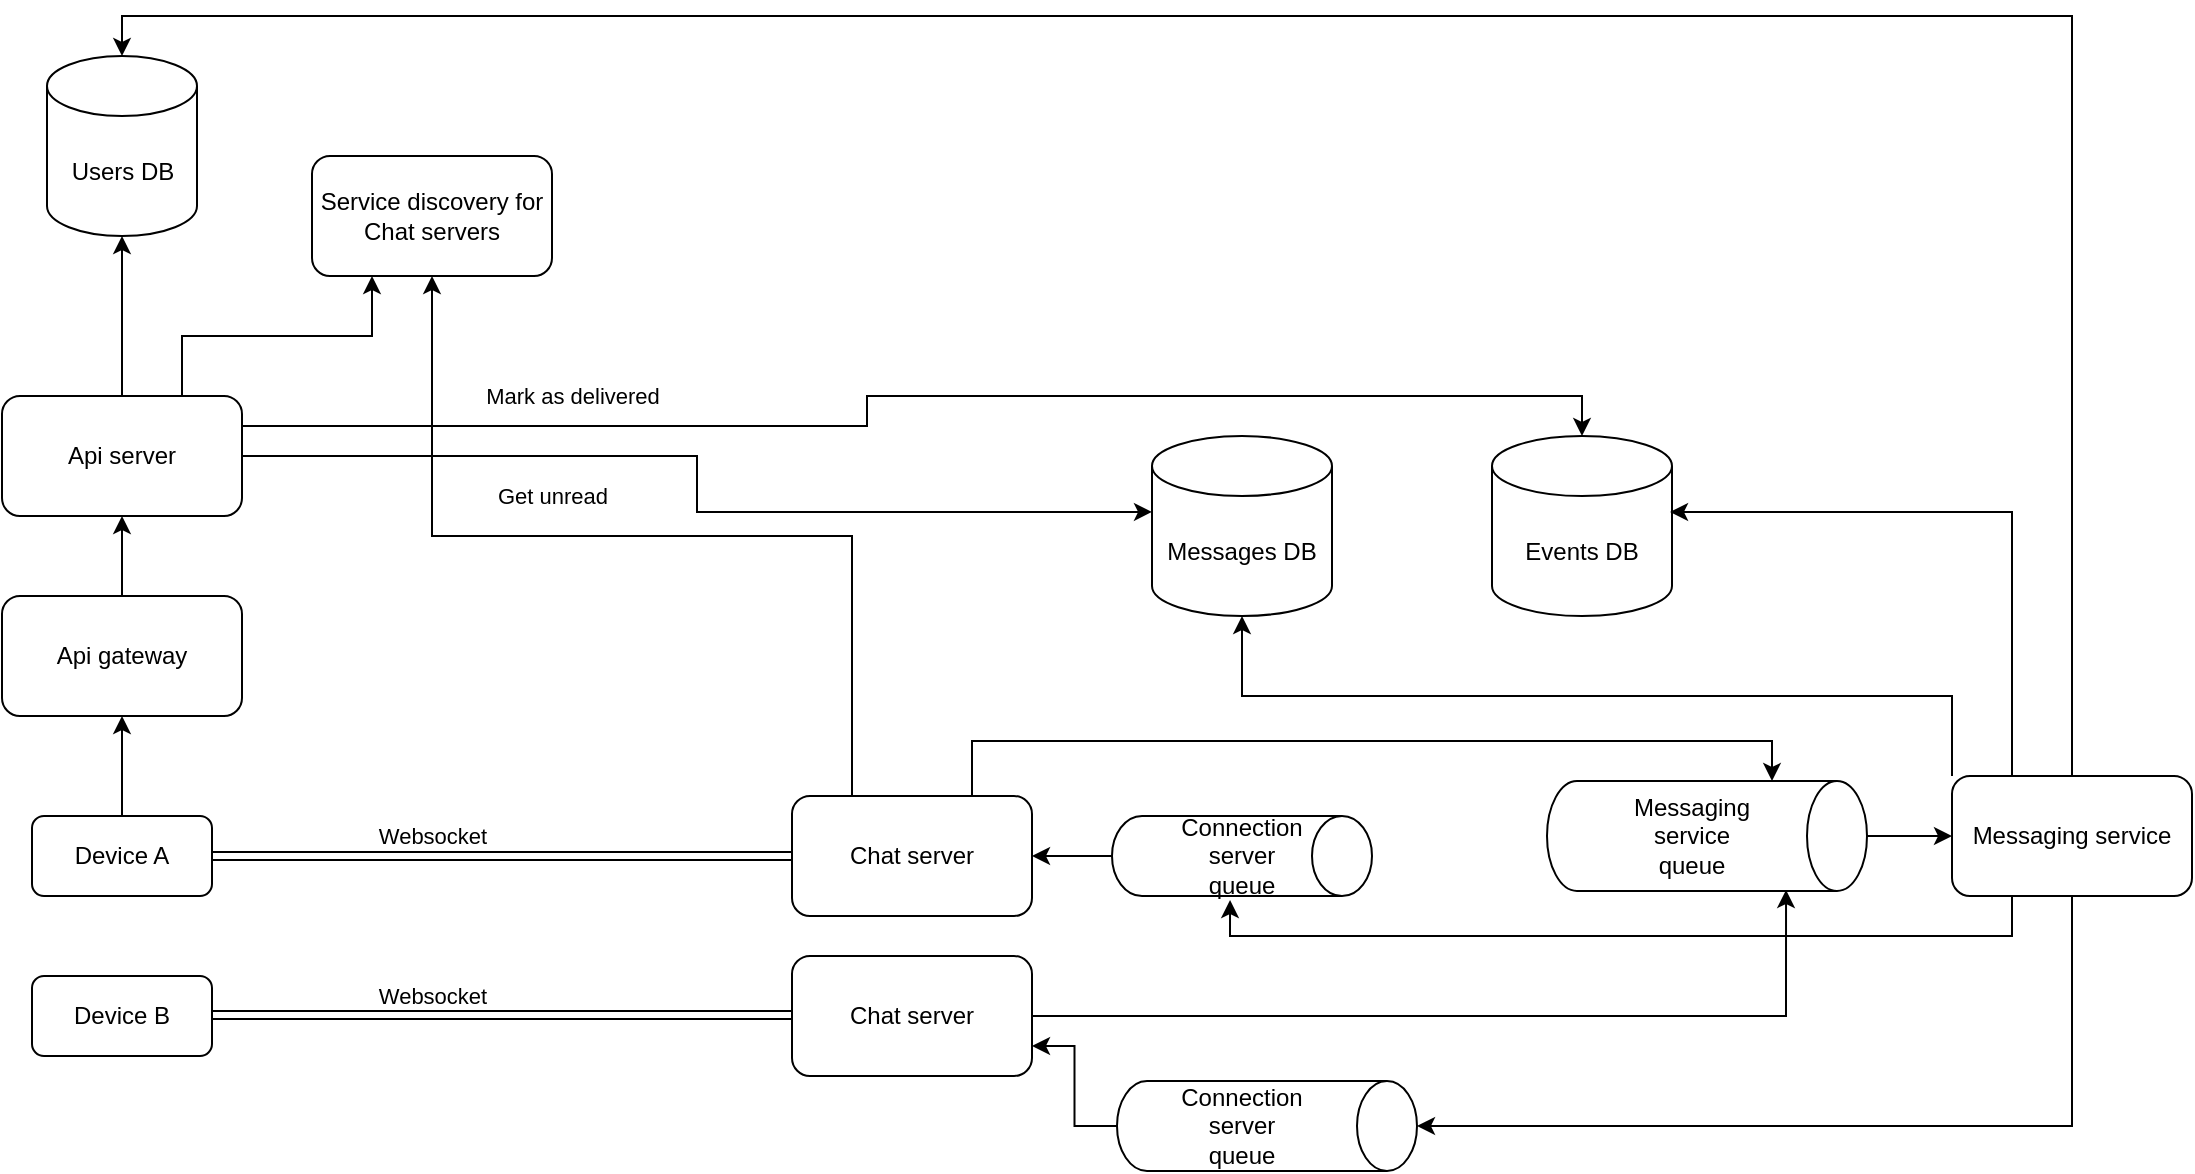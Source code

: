 <mxfile version="24.7.6">
  <diagram name="Page-1" id="U7xHsYbqybNOyiK7NgEu">
    <mxGraphModel dx="2074" dy="2145" grid="1" gridSize="10" guides="1" tooltips="1" connect="1" arrows="1" fold="1" page="1" pageScale="1" pageWidth="850" pageHeight="1100" math="0" shadow="0">
      <root>
        <mxCell id="0" />
        <mxCell id="1" parent="0" />
        <mxCell id="1AmSUBsB7Lw-2NulvBBo-11" style="rounded=0;orthogonalLoop=1;jettySize=auto;html=1;shape=link;" edge="1" parent="1" source="1AmSUBsB7Lw-2NulvBBo-2" target="1AmSUBsB7Lw-2NulvBBo-3">
          <mxGeometry relative="1" as="geometry" />
        </mxCell>
        <mxCell id="1AmSUBsB7Lw-2NulvBBo-13" value="Websocket" style="edgeLabel;html=1;align=center;verticalAlign=middle;resizable=0;points=[];" vertex="1" connectable="0" parent="1AmSUBsB7Lw-2NulvBBo-11">
          <mxGeometry x="-0.428" y="1" relative="1" as="geometry">
            <mxPoint x="27" y="-9" as="offset" />
          </mxGeometry>
        </mxCell>
        <mxCell id="1AmSUBsB7Lw-2NulvBBo-19" style="edgeStyle=orthogonalEdgeStyle;rounded=0;orthogonalLoop=1;jettySize=auto;html=1;" edge="1" parent="1" source="1AmSUBsB7Lw-2NulvBBo-2" target="1AmSUBsB7Lw-2NulvBBo-5">
          <mxGeometry relative="1" as="geometry" />
        </mxCell>
        <mxCell id="1AmSUBsB7Lw-2NulvBBo-2" value="Device A" style="rounded=1;whiteSpace=wrap;html=1;" vertex="1" parent="1">
          <mxGeometry x="80" y="160" width="90" height="40" as="geometry" />
        </mxCell>
        <mxCell id="1AmSUBsB7Lw-2NulvBBo-51" style="edgeStyle=orthogonalEdgeStyle;rounded=0;orthogonalLoop=1;jettySize=auto;html=1;exitX=0.25;exitY=0;exitDx=0;exitDy=0;" edge="1" parent="1" source="1AmSUBsB7Lw-2NulvBBo-3" target="1AmSUBsB7Lw-2NulvBBo-49">
          <mxGeometry relative="1" as="geometry" />
        </mxCell>
        <mxCell id="1AmSUBsB7Lw-2NulvBBo-3" value="Chat server" style="rounded=1;whiteSpace=wrap;html=1;" vertex="1" parent="1">
          <mxGeometry x="460" y="150" width="120" height="60" as="geometry" />
        </mxCell>
        <mxCell id="1AmSUBsB7Lw-2NulvBBo-4" value="Chat server" style="rounded=1;whiteSpace=wrap;html=1;" vertex="1" parent="1">
          <mxGeometry x="460" y="230" width="120" height="60" as="geometry" />
        </mxCell>
        <mxCell id="1AmSUBsB7Lw-2NulvBBo-20" style="edgeStyle=orthogonalEdgeStyle;rounded=0;orthogonalLoop=1;jettySize=auto;html=1;" edge="1" parent="1" source="1AmSUBsB7Lw-2NulvBBo-5" target="1AmSUBsB7Lw-2NulvBBo-7">
          <mxGeometry relative="1" as="geometry" />
        </mxCell>
        <mxCell id="1AmSUBsB7Lw-2NulvBBo-5" value="Api gateway" style="rounded=1;whiteSpace=wrap;html=1;" vertex="1" parent="1">
          <mxGeometry x="65" y="50" width="120" height="60" as="geometry" />
        </mxCell>
        <mxCell id="1AmSUBsB7Lw-2NulvBBo-21" style="edgeStyle=orthogonalEdgeStyle;rounded=0;orthogonalLoop=1;jettySize=auto;html=1;" edge="1" parent="1" source="1AmSUBsB7Lw-2NulvBBo-7" target="1AmSUBsB7Lw-2NulvBBo-15">
          <mxGeometry relative="1" as="geometry" />
        </mxCell>
        <mxCell id="1AmSUBsB7Lw-2NulvBBo-50" style="edgeStyle=orthogonalEdgeStyle;rounded=0;orthogonalLoop=1;jettySize=auto;html=1;exitX=0.75;exitY=0;exitDx=0;exitDy=0;entryX=0.25;entryY=1;entryDx=0;entryDy=0;" edge="1" parent="1" source="1AmSUBsB7Lw-2NulvBBo-7" target="1AmSUBsB7Lw-2NulvBBo-49">
          <mxGeometry relative="1" as="geometry" />
        </mxCell>
        <mxCell id="1AmSUBsB7Lw-2NulvBBo-7" value="Api server" style="rounded=1;whiteSpace=wrap;html=1;" vertex="1" parent="1">
          <mxGeometry x="65" y="-50" width="120" height="60" as="geometry" />
        </mxCell>
        <mxCell id="1AmSUBsB7Lw-2NulvBBo-15" value="Users DB" style="shape=cylinder3;whiteSpace=wrap;html=1;boundedLbl=1;backgroundOutline=1;size=15;" vertex="1" parent="1">
          <mxGeometry x="87.5" y="-220" width="75" height="90" as="geometry" />
        </mxCell>
        <mxCell id="1AmSUBsB7Lw-2NulvBBo-17" value="Messages DB" style="shape=cylinder3;whiteSpace=wrap;html=1;boundedLbl=1;backgroundOutline=1;size=15;" vertex="1" parent="1">
          <mxGeometry x="640" y="-30" width="90" height="90" as="geometry" />
        </mxCell>
        <mxCell id="1AmSUBsB7Lw-2NulvBBo-18" value="Events DB" style="shape=cylinder3;whiteSpace=wrap;html=1;boundedLbl=1;backgroundOutline=1;size=15;" vertex="1" parent="1">
          <mxGeometry x="810" y="-30" width="90" height="90" as="geometry" />
        </mxCell>
        <mxCell id="1AmSUBsB7Lw-2NulvBBo-22" style="edgeStyle=orthogonalEdgeStyle;rounded=0;orthogonalLoop=1;jettySize=auto;html=1;entryX=0;entryY=0.422;entryDx=0;entryDy=0;entryPerimeter=0;" edge="1" parent="1" source="1AmSUBsB7Lw-2NulvBBo-7" target="1AmSUBsB7Lw-2NulvBBo-17">
          <mxGeometry relative="1" as="geometry" />
        </mxCell>
        <mxCell id="1AmSUBsB7Lw-2NulvBBo-24" value="Mark as delivered" style="edgeLabel;html=1;align=center;verticalAlign=middle;resizable=0;points=[];" vertex="1" connectable="0" parent="1AmSUBsB7Lw-2NulvBBo-22">
          <mxGeometry x="-0.59" y="-4" relative="1" as="geometry">
            <mxPoint x="66" y="-34" as="offset" />
          </mxGeometry>
        </mxCell>
        <mxCell id="1AmSUBsB7Lw-2NulvBBo-23" style="edgeStyle=orthogonalEdgeStyle;rounded=0;orthogonalLoop=1;jettySize=auto;html=1;exitX=1;exitY=0.25;exitDx=0;exitDy=0;entryX=0.5;entryY=0;entryDx=0;entryDy=0;entryPerimeter=0;" edge="1" parent="1" source="1AmSUBsB7Lw-2NulvBBo-7" target="1AmSUBsB7Lw-2NulvBBo-18">
          <mxGeometry relative="1" as="geometry" />
        </mxCell>
        <mxCell id="1AmSUBsB7Lw-2NulvBBo-25" value="Get unread" style="edgeLabel;html=1;align=center;verticalAlign=middle;resizable=0;points=[];" vertex="1" connectable="0" parent="1">
          <mxGeometry x="340" as="geometry" />
        </mxCell>
        <mxCell id="1AmSUBsB7Lw-2NulvBBo-36" style="edgeStyle=orthogonalEdgeStyle;rounded=0;orthogonalLoop=1;jettySize=auto;html=1;exitX=0;exitY=0;exitDx=0;exitDy=0;" edge="1" parent="1" source="1AmSUBsB7Lw-2NulvBBo-26" target="1AmSUBsB7Lw-2NulvBBo-17">
          <mxGeometry relative="1" as="geometry" />
        </mxCell>
        <mxCell id="1AmSUBsB7Lw-2NulvBBo-47" style="edgeStyle=orthogonalEdgeStyle;rounded=0;orthogonalLoop=1;jettySize=auto;html=1;exitX=0.25;exitY=1;exitDx=0;exitDy=0;entryX=1.05;entryY=0.546;entryDx=0;entryDy=0;entryPerimeter=0;" edge="1" parent="1" source="1AmSUBsB7Lw-2NulvBBo-26" target="1AmSUBsB7Lw-2NulvBBo-38">
          <mxGeometry relative="1" as="geometry">
            <Array as="points">
              <mxPoint x="1070" y="220" />
              <mxPoint x="679" y="220" />
            </Array>
          </mxGeometry>
        </mxCell>
        <mxCell id="1AmSUBsB7Lw-2NulvBBo-26" value="Messaging service" style="rounded=1;whiteSpace=wrap;html=1;" vertex="1" parent="1">
          <mxGeometry x="1040" y="140" width="120" height="60" as="geometry" />
        </mxCell>
        <mxCell id="1AmSUBsB7Lw-2NulvBBo-31" style="edgeStyle=orthogonalEdgeStyle;rounded=0;orthogonalLoop=1;jettySize=auto;html=1;" edge="1" parent="1" source="1AmSUBsB7Lw-2NulvBBo-28" target="1AmSUBsB7Lw-2NulvBBo-26">
          <mxGeometry relative="1" as="geometry" />
        </mxCell>
        <mxCell id="1AmSUBsB7Lw-2NulvBBo-28" value="" style="shape=cylinder3;whiteSpace=wrap;html=1;boundedLbl=1;backgroundOutline=1;size=15;rotation=90;" vertex="1" parent="1">
          <mxGeometry x="890" y="90" width="55" height="160" as="geometry" />
        </mxCell>
        <mxCell id="1AmSUBsB7Lw-2NulvBBo-29" value="Messaging service queue" style="text;html=1;align=center;verticalAlign=middle;whiteSpace=wrap;rounded=0;" vertex="1" parent="1">
          <mxGeometry x="880" y="155" width="60" height="30" as="geometry" />
        </mxCell>
        <mxCell id="1AmSUBsB7Lw-2NulvBBo-30" style="edgeStyle=orthogonalEdgeStyle;rounded=0;orthogonalLoop=1;jettySize=auto;html=1;exitX=0.75;exitY=0;exitDx=0;exitDy=0;entryX=0;entryY=0;entryDx=0;entryDy=47.5;entryPerimeter=0;" edge="1" parent="1" source="1AmSUBsB7Lw-2NulvBBo-3" target="1AmSUBsB7Lw-2NulvBBo-28">
          <mxGeometry relative="1" as="geometry" />
        </mxCell>
        <mxCell id="1AmSUBsB7Lw-2NulvBBo-32" style="edgeStyle=orthogonalEdgeStyle;rounded=0;orthogonalLoop=1;jettySize=auto;html=1;entryX=0.991;entryY=0.253;entryDx=0;entryDy=0;entryPerimeter=0;" edge="1" parent="1" source="1AmSUBsB7Lw-2NulvBBo-4" target="1AmSUBsB7Lw-2NulvBBo-28">
          <mxGeometry relative="1" as="geometry" />
        </mxCell>
        <mxCell id="1AmSUBsB7Lw-2NulvBBo-33" style="edgeStyle=orthogonalEdgeStyle;rounded=0;orthogonalLoop=1;jettySize=auto;html=1;entryX=0.5;entryY=0;entryDx=0;entryDy=0;entryPerimeter=0;" edge="1" parent="1" source="1AmSUBsB7Lw-2NulvBBo-26" target="1AmSUBsB7Lw-2NulvBBo-15">
          <mxGeometry relative="1" as="geometry">
            <Array as="points">
              <mxPoint x="1100" y="-240" />
              <mxPoint x="125" y="-240" />
            </Array>
          </mxGeometry>
        </mxCell>
        <mxCell id="1AmSUBsB7Lw-2NulvBBo-35" style="edgeStyle=orthogonalEdgeStyle;rounded=0;orthogonalLoop=1;jettySize=auto;html=1;exitX=0.25;exitY=0;exitDx=0;exitDy=0;entryX=0.989;entryY=0.422;entryDx=0;entryDy=0;entryPerimeter=0;" edge="1" parent="1" source="1AmSUBsB7Lw-2NulvBBo-26" target="1AmSUBsB7Lw-2NulvBBo-18">
          <mxGeometry relative="1" as="geometry" />
        </mxCell>
        <mxCell id="1AmSUBsB7Lw-2NulvBBo-46" style="edgeStyle=orthogonalEdgeStyle;rounded=0;orthogonalLoop=1;jettySize=auto;html=1;entryX=1;entryY=0.5;entryDx=0;entryDy=0;" edge="1" parent="1" source="1AmSUBsB7Lw-2NulvBBo-38" target="1AmSUBsB7Lw-2NulvBBo-3">
          <mxGeometry relative="1" as="geometry" />
        </mxCell>
        <mxCell id="1AmSUBsB7Lw-2NulvBBo-38" value="" style="shape=cylinder3;whiteSpace=wrap;html=1;boundedLbl=1;backgroundOutline=1;size=15;rotation=90;" vertex="1" parent="1">
          <mxGeometry x="665" y="115" width="40" height="130" as="geometry" />
        </mxCell>
        <mxCell id="1AmSUBsB7Lw-2NulvBBo-39" value="Device B" style="rounded=1;whiteSpace=wrap;html=1;" vertex="1" parent="1">
          <mxGeometry x="80" y="240" width="90" height="40" as="geometry" />
        </mxCell>
        <mxCell id="1AmSUBsB7Lw-2NulvBBo-40" style="rounded=0;orthogonalLoop=1;jettySize=auto;html=1;shape=link;" edge="1" parent="1">
          <mxGeometry relative="1" as="geometry">
            <mxPoint x="170" y="259.5" as="sourcePoint" />
            <mxPoint x="460" y="259.5" as="targetPoint" />
          </mxGeometry>
        </mxCell>
        <mxCell id="1AmSUBsB7Lw-2NulvBBo-41" value="Websocket" style="edgeLabel;html=1;align=center;verticalAlign=middle;resizable=0;points=[];" vertex="1" connectable="0" parent="1AmSUBsB7Lw-2NulvBBo-40">
          <mxGeometry x="-0.428" y="1" relative="1" as="geometry">
            <mxPoint x="27" y="-9" as="offset" />
          </mxGeometry>
        </mxCell>
        <mxCell id="1AmSUBsB7Lw-2NulvBBo-45" style="edgeStyle=orthogonalEdgeStyle;rounded=0;orthogonalLoop=1;jettySize=auto;html=1;entryX=1;entryY=0.75;entryDx=0;entryDy=0;" edge="1" parent="1" source="1AmSUBsB7Lw-2NulvBBo-42" target="1AmSUBsB7Lw-2NulvBBo-4">
          <mxGeometry relative="1" as="geometry" />
        </mxCell>
        <mxCell id="1AmSUBsB7Lw-2NulvBBo-42" value="" style="shape=cylinder3;whiteSpace=wrap;html=1;boundedLbl=1;backgroundOutline=1;size=15;rotation=90;" vertex="1" parent="1">
          <mxGeometry x="675" y="240" width="45" height="150" as="geometry" />
        </mxCell>
        <mxCell id="1AmSUBsB7Lw-2NulvBBo-43" value="Connection server queue" style="text;html=1;align=center;verticalAlign=middle;whiteSpace=wrap;rounded=0;" vertex="1" parent="1">
          <mxGeometry x="655" y="300" width="60" height="30" as="geometry" />
        </mxCell>
        <mxCell id="1AmSUBsB7Lw-2NulvBBo-44" style="edgeStyle=orthogonalEdgeStyle;rounded=0;orthogonalLoop=1;jettySize=auto;html=1;entryX=0.5;entryY=0;entryDx=0;entryDy=0;entryPerimeter=0;" edge="1" parent="1" source="1AmSUBsB7Lw-2NulvBBo-26" target="1AmSUBsB7Lw-2NulvBBo-42">
          <mxGeometry relative="1" as="geometry">
            <Array as="points">
              <mxPoint x="1100" y="315" />
            </Array>
          </mxGeometry>
        </mxCell>
        <mxCell id="1AmSUBsB7Lw-2NulvBBo-48" value="Connection server queue" style="text;html=1;align=center;verticalAlign=middle;whiteSpace=wrap;rounded=0;" vertex="1" parent="1">
          <mxGeometry x="655" y="165" width="60" height="30" as="geometry" />
        </mxCell>
        <mxCell id="1AmSUBsB7Lw-2NulvBBo-49" value="Service discovery for Chat servers" style="rounded=1;whiteSpace=wrap;html=1;" vertex="1" parent="1">
          <mxGeometry x="220" y="-170" width="120" height="60" as="geometry" />
        </mxCell>
      </root>
    </mxGraphModel>
  </diagram>
</mxfile>
